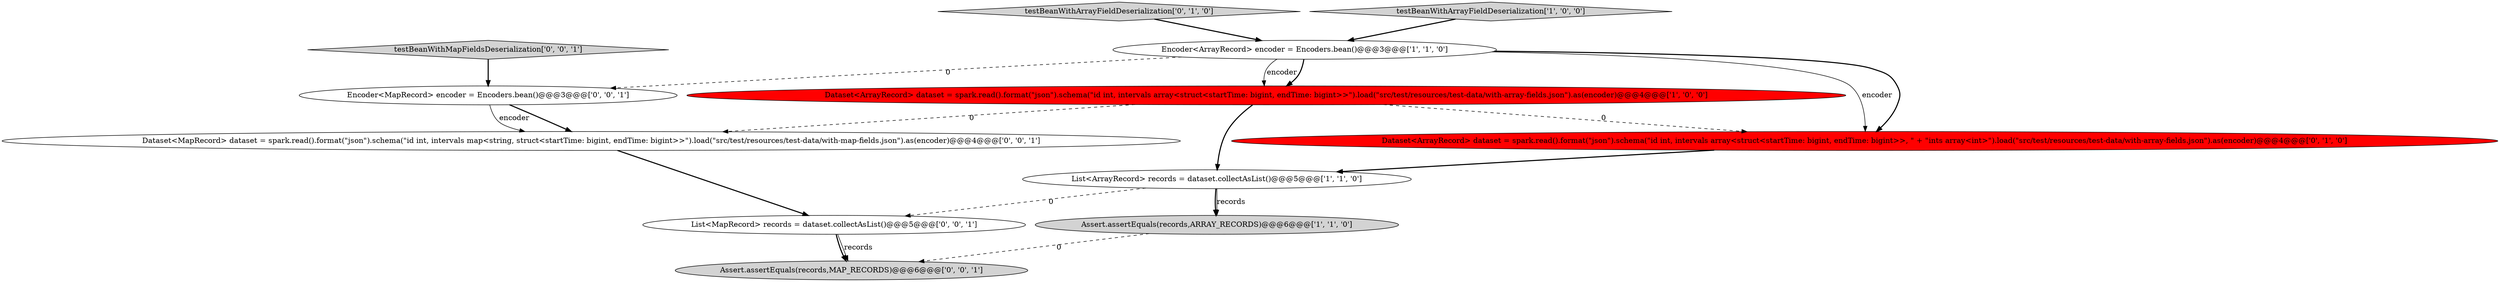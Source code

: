 digraph {
11 [style = filled, label = "Assert.assertEquals(records,MAP_RECORDS)@@@6@@@['0', '0', '1']", fillcolor = lightgray, shape = ellipse image = "AAA0AAABBB3BBB"];
5 [style = filled, label = "testBeanWithArrayFieldDeserialization['0', '1', '0']", fillcolor = lightgray, shape = diamond image = "AAA0AAABBB2BBB"];
6 [style = filled, label = "Dataset<ArrayRecord> dataset = spark.read().format(\"json\").schema(\"id int, intervals array<struct<startTime: bigint, endTime: bigint>>, \" + \"ints array<int>\").load(\"src/test/resources/test-data/with-array-fields.json\").as(encoder)@@@4@@@['0', '1', '0']", fillcolor = red, shape = ellipse image = "AAA1AAABBB2BBB"];
7 [style = filled, label = "testBeanWithMapFieldsDeserialization['0', '0', '1']", fillcolor = lightgray, shape = diamond image = "AAA0AAABBB3BBB"];
1 [style = filled, label = "List<ArrayRecord> records = dataset.collectAsList()@@@5@@@['1', '1', '0']", fillcolor = white, shape = ellipse image = "AAA0AAABBB1BBB"];
4 [style = filled, label = "Dataset<ArrayRecord> dataset = spark.read().format(\"json\").schema(\"id int, intervals array<struct<startTime: bigint, endTime: bigint>>\").load(\"src/test/resources/test-data/with-array-fields.json\").as(encoder)@@@4@@@['1', '0', '0']", fillcolor = red, shape = ellipse image = "AAA1AAABBB1BBB"];
2 [style = filled, label = "testBeanWithArrayFieldDeserialization['1', '0', '0']", fillcolor = lightgray, shape = diamond image = "AAA0AAABBB1BBB"];
0 [style = filled, label = "Encoder<ArrayRecord> encoder = Encoders.bean()@@@3@@@['1', '1', '0']", fillcolor = white, shape = ellipse image = "AAA0AAABBB1BBB"];
8 [style = filled, label = "List<MapRecord> records = dataset.collectAsList()@@@5@@@['0', '0', '1']", fillcolor = white, shape = ellipse image = "AAA0AAABBB3BBB"];
9 [style = filled, label = "Encoder<MapRecord> encoder = Encoders.bean()@@@3@@@['0', '0', '1']", fillcolor = white, shape = ellipse image = "AAA0AAABBB3BBB"];
10 [style = filled, label = "Dataset<MapRecord> dataset = spark.read().format(\"json\").schema(\"id int, intervals map<string, struct<startTime: bigint, endTime: bigint>>\").load(\"src/test/resources/test-data/with-map-fields.json\").as(encoder)@@@4@@@['0', '0', '1']", fillcolor = white, shape = ellipse image = "AAA0AAABBB3BBB"];
3 [style = filled, label = "Assert.assertEquals(records,ARRAY_RECORDS)@@@6@@@['1', '1', '0']", fillcolor = lightgray, shape = ellipse image = "AAA0AAABBB1BBB"];
0->6 [style = bold, label=""];
1->3 [style = bold, label=""];
9->10 [style = bold, label=""];
4->6 [style = dashed, label="0"];
9->10 [style = solid, label="encoder"];
7->9 [style = bold, label=""];
1->3 [style = solid, label="records"];
6->1 [style = bold, label=""];
0->4 [style = solid, label="encoder"];
2->0 [style = bold, label=""];
10->8 [style = bold, label=""];
5->0 [style = bold, label=""];
8->11 [style = solid, label="records"];
0->4 [style = bold, label=""];
1->8 [style = dashed, label="0"];
4->1 [style = bold, label=""];
0->9 [style = dashed, label="0"];
0->6 [style = solid, label="encoder"];
4->10 [style = dashed, label="0"];
8->11 [style = bold, label=""];
3->11 [style = dashed, label="0"];
}
